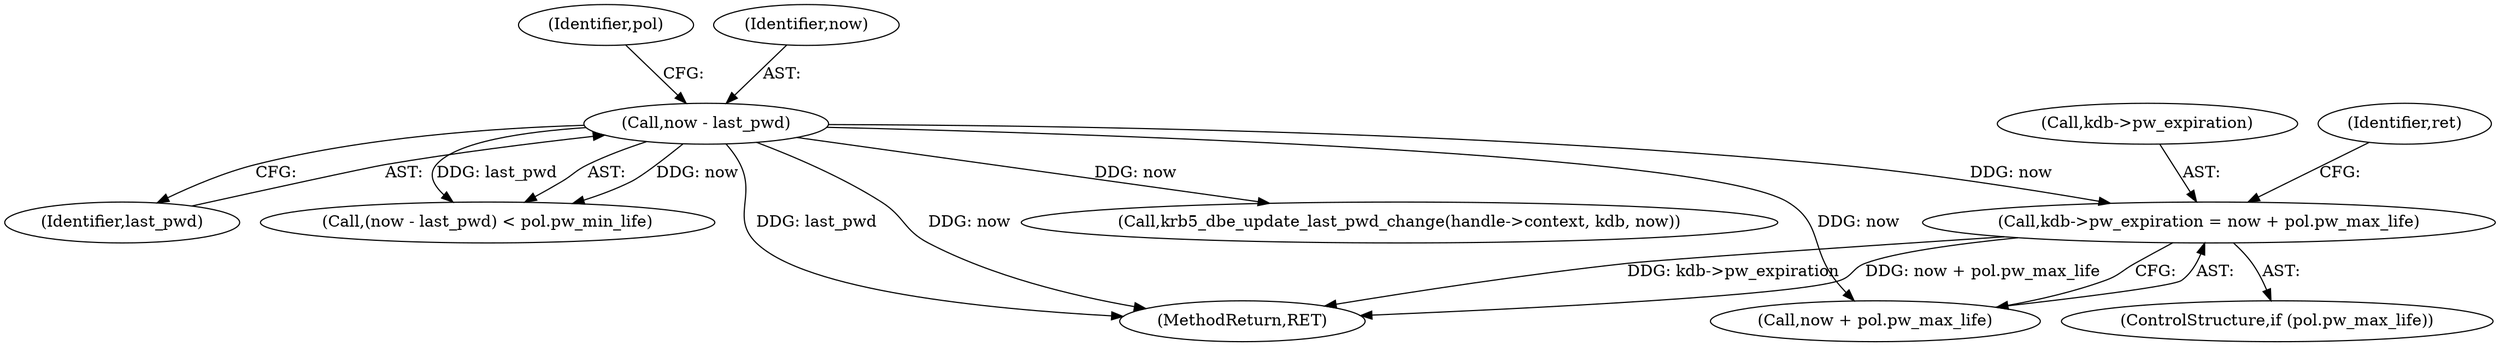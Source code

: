digraph "0_krb5_af0ed4df4dfae762ab5fb605f5a0c8f59cb4f6ca@integer" {
"1000311" [label="(Call,kdb->pw_expiration = now + pol.pw_max_life)"];
"1000290" [label="(Call,now - last_pwd)"];
"1000335" [label="(Call,krb5_dbe_update_last_pwd_change(handle->context, kdb, now))"];
"1000334" [label="(Identifier,ret)"];
"1000311" [label="(Call,kdb->pw_expiration = now + pol.pw_max_life)"];
"1000294" [label="(Identifier,pol)"];
"1000439" [label="(MethodReturn,RET)"];
"1000291" [label="(Identifier,now)"];
"1000292" [label="(Identifier,last_pwd)"];
"1000289" [label="(Call,(now - last_pwd) < pol.pw_min_life)"];
"1000307" [label="(ControlStructure,if (pol.pw_max_life))"];
"1000312" [label="(Call,kdb->pw_expiration)"];
"1000290" [label="(Call,now - last_pwd)"];
"1000315" [label="(Call,now + pol.pw_max_life)"];
"1000311" -> "1000307"  [label="AST: "];
"1000311" -> "1000315"  [label="CFG: "];
"1000312" -> "1000311"  [label="AST: "];
"1000315" -> "1000311"  [label="AST: "];
"1000334" -> "1000311"  [label="CFG: "];
"1000311" -> "1000439"  [label="DDG: kdb->pw_expiration"];
"1000311" -> "1000439"  [label="DDG: now + pol.pw_max_life"];
"1000290" -> "1000311"  [label="DDG: now"];
"1000290" -> "1000289"  [label="AST: "];
"1000290" -> "1000292"  [label="CFG: "];
"1000291" -> "1000290"  [label="AST: "];
"1000292" -> "1000290"  [label="AST: "];
"1000294" -> "1000290"  [label="CFG: "];
"1000290" -> "1000439"  [label="DDG: now"];
"1000290" -> "1000439"  [label="DDG: last_pwd"];
"1000290" -> "1000289"  [label="DDG: now"];
"1000290" -> "1000289"  [label="DDG: last_pwd"];
"1000290" -> "1000315"  [label="DDG: now"];
"1000290" -> "1000335"  [label="DDG: now"];
}
